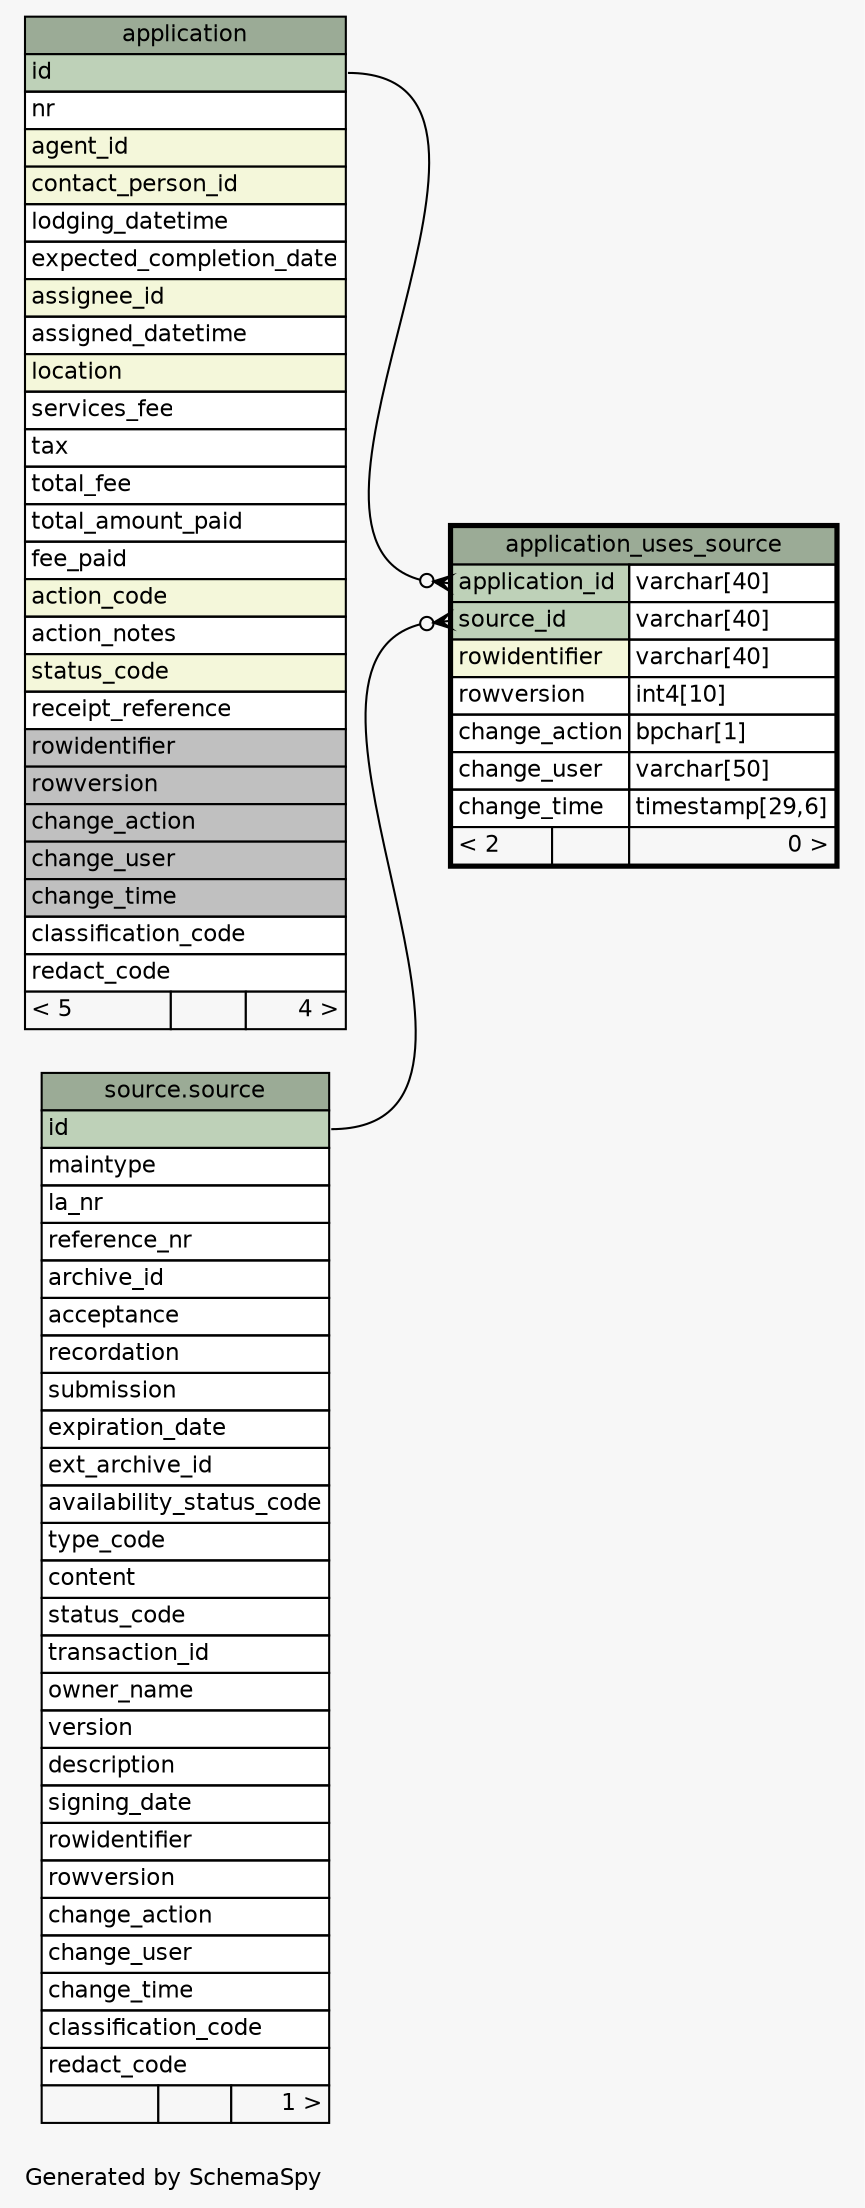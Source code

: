 // dot 2.36.0 on Windows 7 6.1
// SchemaSpy rev 590
digraph "oneDegreeRelationshipsDiagram" {
  graph [
    rankdir="RL"
    bgcolor="#f7f7f7"
    label="\nGenerated by SchemaSpy"
    labeljust="l"
    nodesep="0.18"
    ranksep="0.46"
    fontname="Helvetica"
    fontsize="11"
  ];
  node [
    fontname="Helvetica"
    fontsize="11"
    shape="plaintext"
  ];
  edge [
    arrowsize="0.8"
  ];
  "application_uses_source":"application_id":w -> "application":"id":e [arrowhead=none dir=back arrowtail=crowodot];
  "application_uses_source":"source_id":w -> "source.source":"id":e [arrowhead=none dir=back arrowtail=crowodot];
  "application" [
    label=<
    <TABLE BORDER="0" CELLBORDER="1" CELLSPACING="0" BGCOLOR="#ffffff">
      <TR><TD COLSPAN="3" BGCOLOR="#9bab96" ALIGN="CENTER">application</TD></TR>
      <TR><TD PORT="id" COLSPAN="3" BGCOLOR="#bed1b8" ALIGN="LEFT">id</TD></TR>
      <TR><TD PORT="nr" COLSPAN="3" ALIGN="LEFT">nr</TD></TR>
      <TR><TD PORT="agent_id" COLSPAN="3" BGCOLOR="#f4f7da" ALIGN="LEFT">agent_id</TD></TR>
      <TR><TD PORT="contact_person_id" COLSPAN="3" BGCOLOR="#f4f7da" ALIGN="LEFT">contact_person_id</TD></TR>
      <TR><TD PORT="lodging_datetime" COLSPAN="3" ALIGN="LEFT">lodging_datetime</TD></TR>
      <TR><TD PORT="expected_completion_date" COLSPAN="3" ALIGN="LEFT">expected_completion_date</TD></TR>
      <TR><TD PORT="assignee_id" COLSPAN="3" BGCOLOR="#f4f7da" ALIGN="LEFT">assignee_id</TD></TR>
      <TR><TD PORT="assigned_datetime" COLSPAN="3" ALIGN="LEFT">assigned_datetime</TD></TR>
      <TR><TD PORT="location" COLSPAN="3" BGCOLOR="#f4f7da" ALIGN="LEFT">location</TD></TR>
      <TR><TD PORT="services_fee" COLSPAN="3" ALIGN="LEFT">services_fee</TD></TR>
      <TR><TD PORT="tax" COLSPAN="3" ALIGN="LEFT">tax</TD></TR>
      <TR><TD PORT="total_fee" COLSPAN="3" ALIGN="LEFT">total_fee</TD></TR>
      <TR><TD PORT="total_amount_paid" COLSPAN="3" ALIGN="LEFT">total_amount_paid</TD></TR>
      <TR><TD PORT="fee_paid" COLSPAN="3" ALIGN="LEFT">fee_paid</TD></TR>
      <TR><TD PORT="action_code" COLSPAN="3" BGCOLOR="#f4f7da" ALIGN="LEFT">action_code</TD></TR>
      <TR><TD PORT="action_notes" COLSPAN="3" ALIGN="LEFT">action_notes</TD></TR>
      <TR><TD PORT="status_code" COLSPAN="3" BGCOLOR="#f4f7da" ALIGN="LEFT">status_code</TD></TR>
      <TR><TD PORT="receipt_reference" COLSPAN="3" ALIGN="LEFT">receipt_reference</TD></TR>
      <TR><TD PORT="rowidentifier" COLSPAN="3" BGCOLOR="#c0c0c0" ALIGN="LEFT">rowidentifier</TD></TR>
      <TR><TD PORT="rowversion" COLSPAN="3" BGCOLOR="#c0c0c0" ALIGN="LEFT">rowversion</TD></TR>
      <TR><TD PORT="change_action" COLSPAN="3" BGCOLOR="#c0c0c0" ALIGN="LEFT">change_action</TD></TR>
      <TR><TD PORT="change_user" COLSPAN="3" BGCOLOR="#c0c0c0" ALIGN="LEFT">change_user</TD></TR>
      <TR><TD PORT="change_time" COLSPAN="3" BGCOLOR="#c0c0c0" ALIGN="LEFT">change_time</TD></TR>
      <TR><TD PORT="classification_code" COLSPAN="3" ALIGN="LEFT">classification_code</TD></TR>
      <TR><TD PORT="redact_code" COLSPAN="3" ALIGN="LEFT">redact_code</TD></TR>
      <TR><TD ALIGN="LEFT" BGCOLOR="#f7f7f7">&lt; 5</TD><TD ALIGN="RIGHT" BGCOLOR="#f7f7f7">  </TD><TD ALIGN="RIGHT" BGCOLOR="#f7f7f7">4 &gt;</TD></TR>
    </TABLE>>
    URL="application.html"
    tooltip="application"
  ];
  "application_uses_source" [
    label=<
    <TABLE BORDER="2" CELLBORDER="1" CELLSPACING="0" BGCOLOR="#ffffff">
      <TR><TD COLSPAN="3" BGCOLOR="#9bab96" ALIGN="CENTER">application_uses_source</TD></TR>
      <TR><TD PORT="application_id" COLSPAN="2" BGCOLOR="#bed1b8" ALIGN="LEFT">application_id</TD><TD PORT="application_id.type" ALIGN="LEFT">varchar[40]</TD></TR>
      <TR><TD PORT="source_id" COLSPAN="2" BGCOLOR="#bed1b8" ALIGN="LEFT">source_id</TD><TD PORT="source_id.type" ALIGN="LEFT">varchar[40]</TD></TR>
      <TR><TD PORT="rowidentifier" COLSPAN="2" BGCOLOR="#f4f7da" ALIGN="LEFT">rowidentifier</TD><TD PORT="rowidentifier.type" ALIGN="LEFT">varchar[40]</TD></TR>
      <TR><TD PORT="rowversion" COLSPAN="2" ALIGN="LEFT">rowversion</TD><TD PORT="rowversion.type" ALIGN="LEFT">int4[10]</TD></TR>
      <TR><TD PORT="change_action" COLSPAN="2" ALIGN="LEFT">change_action</TD><TD PORT="change_action.type" ALIGN="LEFT">bpchar[1]</TD></TR>
      <TR><TD PORT="change_user" COLSPAN="2" ALIGN="LEFT">change_user</TD><TD PORT="change_user.type" ALIGN="LEFT">varchar[50]</TD></TR>
      <TR><TD PORT="change_time" COLSPAN="2" ALIGN="LEFT">change_time</TD><TD PORT="change_time.type" ALIGN="LEFT">timestamp[29,6]</TD></TR>
      <TR><TD ALIGN="LEFT" BGCOLOR="#f7f7f7">&lt; 2</TD><TD ALIGN="RIGHT" BGCOLOR="#f7f7f7">  </TD><TD ALIGN="RIGHT" BGCOLOR="#f7f7f7">0 &gt;</TD></TR>
    </TABLE>>
    URL="application_uses_source.html"
    tooltip="application_uses_source"
  ];
  "source.source" [
    label=<
    <TABLE BORDER="0" CELLBORDER="1" CELLSPACING="0" BGCOLOR="#ffffff">
      <TR><TD COLSPAN="3" BGCOLOR="#9bab96" ALIGN="CENTER">source.source</TD></TR>
      <TR><TD PORT="id" COLSPAN="3" BGCOLOR="#bed1b8" ALIGN="LEFT">id</TD></TR>
      <TR><TD PORT="maintype" COLSPAN="3" ALIGN="LEFT">maintype</TD></TR>
      <TR><TD PORT="la_nr" COLSPAN="3" ALIGN="LEFT">la_nr</TD></TR>
      <TR><TD PORT="reference_nr" COLSPAN="3" ALIGN="LEFT">reference_nr</TD></TR>
      <TR><TD PORT="archive_id" COLSPAN="3" ALIGN="LEFT">archive_id</TD></TR>
      <TR><TD PORT="acceptance" COLSPAN="3" ALIGN="LEFT">acceptance</TD></TR>
      <TR><TD PORT="recordation" COLSPAN="3" ALIGN="LEFT">recordation</TD></TR>
      <TR><TD PORT="submission" COLSPAN="3" ALIGN="LEFT">submission</TD></TR>
      <TR><TD PORT="expiration_date" COLSPAN="3" ALIGN="LEFT">expiration_date</TD></TR>
      <TR><TD PORT="ext_archive_id" COLSPAN="3" ALIGN="LEFT">ext_archive_id</TD></TR>
      <TR><TD PORT="availability_status_code" COLSPAN="3" ALIGN="LEFT">availability_status_code</TD></TR>
      <TR><TD PORT="type_code" COLSPAN="3" ALIGN="LEFT">type_code</TD></TR>
      <TR><TD PORT="content" COLSPAN="3" ALIGN="LEFT">content</TD></TR>
      <TR><TD PORT="status_code" COLSPAN="3" ALIGN="LEFT">status_code</TD></TR>
      <TR><TD PORT="transaction_id" COLSPAN="3" ALIGN="LEFT">transaction_id</TD></TR>
      <TR><TD PORT="owner_name" COLSPAN="3" ALIGN="LEFT">owner_name</TD></TR>
      <TR><TD PORT="version" COLSPAN="3" ALIGN="LEFT">version</TD></TR>
      <TR><TD PORT="description" COLSPAN="3" ALIGN="LEFT">description</TD></TR>
      <TR><TD PORT="signing_date" COLSPAN="3" ALIGN="LEFT">signing_date</TD></TR>
      <TR><TD PORT="rowidentifier" COLSPAN="3" ALIGN="LEFT">rowidentifier</TD></TR>
      <TR><TD PORT="rowversion" COLSPAN="3" ALIGN="LEFT">rowversion</TD></TR>
      <TR><TD PORT="change_action" COLSPAN="3" ALIGN="LEFT">change_action</TD></TR>
      <TR><TD PORT="change_user" COLSPAN="3" ALIGN="LEFT">change_user</TD></TR>
      <TR><TD PORT="change_time" COLSPAN="3" ALIGN="LEFT">change_time</TD></TR>
      <TR><TD PORT="classification_code" COLSPAN="3" ALIGN="LEFT">classification_code</TD></TR>
      <TR><TD PORT="redact_code" COLSPAN="3" ALIGN="LEFT">redact_code</TD></TR>
      <TR><TD ALIGN="LEFT" BGCOLOR="#f7f7f7">  </TD><TD ALIGN="RIGHT" BGCOLOR="#f7f7f7">  </TD><TD ALIGN="RIGHT" BGCOLOR="#f7f7f7">1 &gt;</TD></TR>
    </TABLE>>
    URL="../../source/tables/source.html"
    tooltip="source.source"
  ];
}
